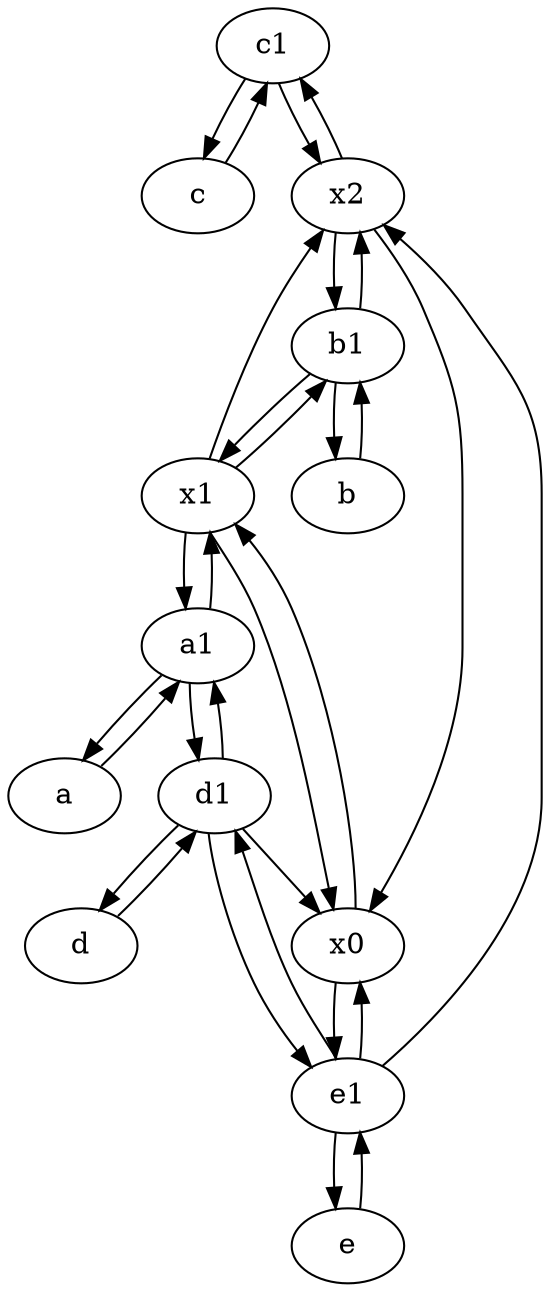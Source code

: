 digraph  {
	c1 [pos="30,15!"];
	c [pos="20,10!"];
	a [pos="40,10!"];
	d [pos="20,30!"];
	a1 [pos="40,15!"];
	b [pos="50,20!"];
	x1;
	e1 [pos="25,45!"];
	d1 [pos="25,30!"];
	e [pos="30,50!"];
	x0;
	b1 [pos="45,20!"];
	x2;
	x0 -> e1;
	x2 -> x0;
	x1 -> b1;
	e1 -> x0;
	b1 -> x1;
	a1 -> x1;
	d1 -> x0;
	d1 -> e1;
	e1 -> d1;
	b1 -> x2;
	d -> d1;
	d1 -> a1;
	b -> b1;
	x1 -> a1;
	e1 -> e;
	e -> e1;
	c -> c1;
	x2 -> b1;
	a1 -> d1;
	x1 -> x0;
	c1 -> c;
	b1 -> b;
	x0 -> x1;
	a1 -> a;
	x2 -> c1;
	a -> a1;
	x1 -> x2;
	e1 -> x2;
	d1 -> d;
	c1 -> x2;

	}